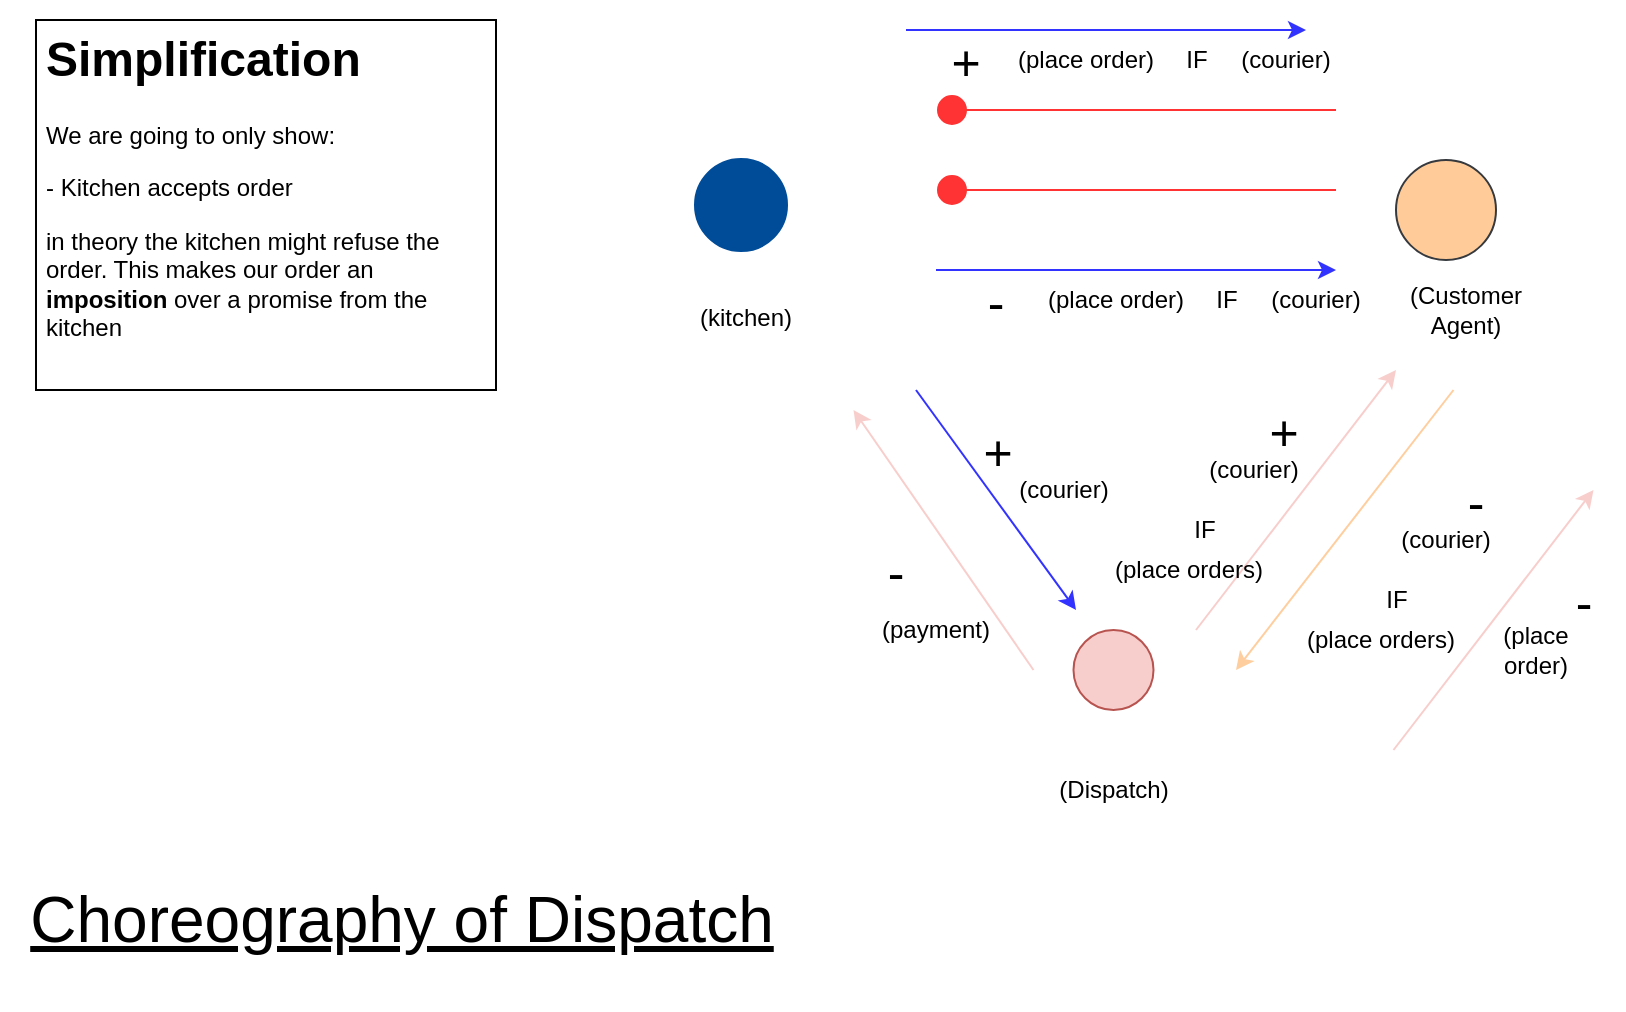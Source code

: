 <mxfile version="15.2.7" type="device"><diagram id="30M-MRLbWfgeku1YUD8P" name="Page-1"><mxGraphModel dx="1106" dy="830" grid="1" gridSize="10" guides="1" tooltips="1" connect="1" arrows="1" fold="1" page="1" pageScale="1" pageWidth="1169" pageHeight="827" math="0" shadow="0"><root><mxCell id="0"/><mxCell id="1" parent="0"/><mxCell id="lDTBLuKQNLfcmHVBcbC5-1" value="&lt;font size=&quot;1&quot;&gt;&lt;u style=&quot;font-size: 32px&quot;&gt;Choreography of Dispatch&lt;/u&gt;&lt;/font&gt;" style="text;html=1;strokeColor=none;fillColor=none;align=center;verticalAlign=middle;whiteSpace=wrap;rounded=0;" parent="1" vertex="1"><mxGeometry x="42.5" y="670" width="400" height="90" as="geometry"/></mxCell><UserObject label="" tooltip="Position on Strategy Cycle" id="lDTBLuKQNLfcmHVBcbC5-2"><mxCell style="ellipse;whiteSpace=wrap;html=1;aspect=fixed;fillColor=#ffcc99;strokeColor=#36393d;" parent="1" vertex="1"><mxGeometry x="740" y="335" width="50" height="50" as="geometry"/></mxCell></UserObject><UserObject label="" tooltip="Immediate (level-1) user need" id="lDTBLuKQNLfcmHVBcbC5-3"><mxCell style="ellipse;whiteSpace=wrap;html=1;aspect=fixed;strokeWidth=2;strokeColor=#004C99;fontFamily=Helvetica;fontSize=14;align=left;fontColor=#4D4D4D;fillColor=#004C99;" parent="1" vertex="1"><mxGeometry x="390" y="335" width="45" height="45" as="geometry"/></mxCell></UserObject><mxCell id="lDTBLuKQNLfcmHVBcbC5-5" value="(Customer Agent)" style="text;html=1;strokeColor=none;fillColor=none;align=center;verticalAlign=middle;whiteSpace=wrap;rounded=0;" parent="1" vertex="1"><mxGeometry x="730" y="400" width="90" height="20" as="geometry"/></mxCell><mxCell id="lDTBLuKQNLfcmHVBcbC5-35" value="(kitchen)" style="text;html=1;strokeColor=none;fillColor=none;align=center;verticalAlign=middle;whiteSpace=wrap;rounded=0;" parent="1" vertex="1"><mxGeometry x="395" y="404" width="40" height="20" as="geometry"/></mxCell><mxCell id="lDTBLuKQNLfcmHVBcbC5-37" value="" style="endArrow=classic;html=1;strokeColor=#3333FF;" parent="1" edge="1"><mxGeometry width="50" height="50" relative="1" as="geometry"><mxPoint x="510" y="390" as="sourcePoint"/><mxPoint x="710" y="390" as="targetPoint"/></mxGeometry></mxCell><mxCell id="lDTBLuKQNLfcmHVBcbC5-38" value="&lt;font style=&quot;font-size: 25px&quot;&gt;-&lt;/font&gt;" style="text;html=1;strokeColor=none;fillColor=none;align=center;verticalAlign=middle;whiteSpace=wrap;rounded=0;" parent="1" vertex="1"><mxGeometry x="520" y="395" width="40" height="20" as="geometry"/></mxCell><mxCell id="lDTBLuKQNLfcmHVBcbC5-39" value="(place order)" style="text;html=1;strokeColor=none;fillColor=none;align=center;verticalAlign=middle;whiteSpace=wrap;rounded=0;" parent="1" vertex="1"><mxGeometry x="550" y="395" width="100" height="20" as="geometry"/></mxCell><UserObject label="" tooltip="Position on Strategy Cycle" id="lDTBLuKQNLfcmHVBcbC5-40"><mxCell style="ellipse;whiteSpace=wrap;html=1;aspect=fixed;fillColor=#f8cecc;strokeColor=#b85450;" parent="1" vertex="1"><mxGeometry x="578.75" y="570" width="40" height="40" as="geometry"/></mxCell></UserObject><mxCell id="lDTBLuKQNLfcmHVBcbC5-41" value="" style="endArrow=classic;html=1;strokeColor=#F8CECC;" parent="1" edge="1"><mxGeometry width="50" height="50" relative="1" as="geometry"><mxPoint x="558.75" y="590" as="sourcePoint"/><mxPoint x="468.75" y="460" as="targetPoint"/></mxGeometry></mxCell><mxCell id="lDTBLuKQNLfcmHVBcbC5-42" value="" style="endArrow=classic;html=1;strokeColor=#3333FF;" parent="1" edge="1"><mxGeometry width="50" height="50" relative="1" as="geometry"><mxPoint x="500" y="450" as="sourcePoint"/><mxPoint x="580" y="560" as="targetPoint"/></mxGeometry></mxCell><mxCell id="lDTBLuKQNLfcmHVBcbC5-43" value="(Dispatch)" style="text;html=1;strokeColor=none;fillColor=none;align=center;verticalAlign=middle;whiteSpace=wrap;rounded=0;" parent="1" vertex="1"><mxGeometry x="553.75" y="640" width="90" height="20" as="geometry"/></mxCell><mxCell id="lDTBLuKQNLfcmHVBcbC5-44" value="IF" style="text;html=1;align=center;verticalAlign=middle;resizable=0;points=[];autosize=1;strokeColor=none;fillColor=none;" parent="1" vertex="1"><mxGeometry x="640" y="395" width="30" height="20" as="geometry"/></mxCell><mxCell id="lDTBLuKQNLfcmHVBcbC5-45" value="(courier)" style="text;html=1;strokeColor=none;fillColor=none;align=center;verticalAlign=middle;whiteSpace=wrap;rounded=0;" parent="1" vertex="1"><mxGeometry x="680" y="395" width="40" height="20" as="geometry"/></mxCell><mxCell id="lDTBLuKQNLfcmHVBcbC5-46" value="&lt;font style=&quot;font-size: 25px&quot;&gt;+&lt;/font&gt;" style="text;html=1;strokeColor=none;fillColor=none;align=center;verticalAlign=middle;whiteSpace=wrap;rounded=0;" parent="1" vertex="1"><mxGeometry x="521.25" y="470" width="40" height="20" as="geometry"/></mxCell><mxCell id="lDTBLuKQNLfcmHVBcbC5-47" value="(courier)" style="text;html=1;strokeColor=none;fillColor=none;align=center;verticalAlign=middle;whiteSpace=wrap;rounded=0;" parent="1" vertex="1"><mxGeometry x="553.75" y="490" width="40" height="20" as="geometry"/></mxCell><mxCell id="lDTBLuKQNLfcmHVBcbC5-48" value="&lt;font style=&quot;font-size: 25px&quot;&gt;-&lt;/font&gt;" style="text;html=1;strokeColor=none;fillColor=none;align=center;verticalAlign=middle;whiteSpace=wrap;rounded=0;" parent="1" vertex="1"><mxGeometry x="470" y="530" width="40" height="20" as="geometry"/></mxCell><mxCell id="lDTBLuKQNLfcmHVBcbC5-49" value="(payment)" style="text;html=1;strokeColor=none;fillColor=none;align=center;verticalAlign=middle;whiteSpace=wrap;rounded=0;" parent="1" vertex="1"><mxGeometry x="490" y="560" width="40" height="20" as="geometry"/></mxCell><mxCell id="lDTBLuKQNLfcmHVBcbC5-50" value="" style="endArrow=classic;html=1;strokeColor=#F8CECC;" parent="1" edge="1"><mxGeometry width="50" height="50" relative="1" as="geometry"><mxPoint x="640" y="570" as="sourcePoint"/><mxPoint x="740" y="440" as="targetPoint"/></mxGeometry></mxCell><mxCell id="lDTBLuKQNLfcmHVBcbC5-51" value="(courier)" style="text;html=1;strokeColor=none;fillColor=none;align=center;verticalAlign=middle;whiteSpace=wrap;rounded=0;" parent="1" vertex="1"><mxGeometry x="648.75" y="480" width="40" height="20" as="geometry"/></mxCell><mxCell id="lDTBLuKQNLfcmHVBcbC5-52" value="&lt;font style=&quot;font-size: 25px&quot;&gt;+&lt;/font&gt;" style="text;html=1;strokeColor=none;fillColor=none;align=center;verticalAlign=middle;whiteSpace=wrap;rounded=0;" parent="1" vertex="1"><mxGeometry x="663.75" y="460" width="40" height="20" as="geometry"/></mxCell><mxCell id="lDTBLuKQNLfcmHVBcbC5-53" value="IF" style="text;html=1;align=center;verticalAlign=middle;resizable=0;points=[];autosize=1;strokeColor=none;fillColor=none;" parent="1" vertex="1"><mxGeometry x="628.75" y="510" width="30" height="20" as="geometry"/></mxCell><mxCell id="lDTBLuKQNLfcmHVBcbC5-54" value="(place orders)" style="text;html=1;strokeColor=none;fillColor=none;align=center;verticalAlign=middle;whiteSpace=wrap;rounded=0;" parent="1" vertex="1"><mxGeometry x="593.75" y="530" width="85" height="20" as="geometry"/></mxCell><mxCell id="lDTBLuKQNLfcmHVBcbC5-55" value="" style="endArrow=classic;html=1;strokeColor=#FFCE9F;fillColor=#ffe6cc;" parent="1" edge="1"><mxGeometry width="50" height="50" relative="1" as="geometry"><mxPoint x="768.75" y="450" as="sourcePoint"/><mxPoint x="660" y="590" as="targetPoint"/></mxGeometry></mxCell><mxCell id="lDTBLuKQNLfcmHVBcbC5-56" value="(courier)" style="text;html=1;strokeColor=none;fillColor=none;align=center;verticalAlign=middle;whiteSpace=wrap;rounded=0;" parent="1" vertex="1"><mxGeometry x="745" y="515" width="40" height="20" as="geometry"/></mxCell><mxCell id="lDTBLuKQNLfcmHVBcbC5-57" value="&lt;font style=&quot;font-size: 25px&quot;&gt;-&lt;/font&gt;" style="text;html=1;strokeColor=none;fillColor=none;align=center;verticalAlign=middle;whiteSpace=wrap;rounded=0;" parent="1" vertex="1"><mxGeometry x="760" y="495" width="40" height="20" as="geometry"/></mxCell><mxCell id="lDTBLuKQNLfcmHVBcbC5-58" value="IF" style="text;html=1;align=center;verticalAlign=middle;resizable=0;points=[];autosize=1;strokeColor=none;fillColor=none;" parent="1" vertex="1"><mxGeometry x="725" y="545" width="30" height="20" as="geometry"/></mxCell><mxCell id="lDTBLuKQNLfcmHVBcbC5-59" value="(place orders)" style="text;html=1;strokeColor=none;fillColor=none;align=center;verticalAlign=middle;whiteSpace=wrap;rounded=0;" parent="1" vertex="1"><mxGeometry x="690" y="565" width="85" height="20" as="geometry"/></mxCell><mxCell id="lDTBLuKQNLfcmHVBcbC5-60" value="" style="endArrow=classic;html=1;strokeColor=#F8CECC;" parent="1" edge="1"><mxGeometry width="50" height="50" relative="1" as="geometry"><mxPoint x="738.75" y="630" as="sourcePoint"/><mxPoint x="838.75" y="500" as="targetPoint"/></mxGeometry></mxCell><mxCell id="lDTBLuKQNLfcmHVBcbC5-61" value="&lt;font style=&quot;font-size: 25px&quot;&gt;-&lt;/font&gt;" style="text;html=1;strokeColor=none;fillColor=none;align=center;verticalAlign=middle;whiteSpace=wrap;rounded=0;" parent="1" vertex="1"><mxGeometry x="813.75" y="545" width="40" height="20" as="geometry"/></mxCell><mxCell id="lDTBLuKQNLfcmHVBcbC5-64" value="" style="endArrow=circle;html=1;strokeColor=#FF3333;endFill=1;" parent="1" edge="1"><mxGeometry width="50" height="50" relative="1" as="geometry"><mxPoint x="710" y="310" as="sourcePoint"/><mxPoint x="510" y="310" as="targetPoint"/></mxGeometry></mxCell><mxCell id="lDTBLuKQNLfcmHVBcbC5-65" value="" style="endArrow=circle;html=1;strokeColor=#FF3333;endFill=1;" parent="1" edge="1"><mxGeometry width="50" height="50" relative="1" as="geometry"><mxPoint x="710" y="350" as="sourcePoint"/><mxPoint x="510" y="350" as="targetPoint"/></mxGeometry></mxCell><mxCell id="lDTBLuKQNLfcmHVBcbC5-66" value="" style="endArrow=classic;html=1;strokeColor=#3333FF;" parent="1" edge="1"><mxGeometry width="50" height="50" relative="1" as="geometry"><mxPoint x="495" y="270" as="sourcePoint"/><mxPoint x="695" y="270" as="targetPoint"/></mxGeometry></mxCell><mxCell id="lDTBLuKQNLfcmHVBcbC5-67" value="&lt;font style=&quot;font-size: 25px&quot;&gt;+&lt;/font&gt;" style="text;html=1;strokeColor=none;fillColor=none;align=center;verticalAlign=middle;whiteSpace=wrap;rounded=0;" parent="1" vertex="1"><mxGeometry x="505" y="275" width="40" height="20" as="geometry"/></mxCell><mxCell id="lDTBLuKQNLfcmHVBcbC5-68" value="(place order)" style="text;html=1;strokeColor=none;fillColor=none;align=center;verticalAlign=middle;whiteSpace=wrap;rounded=0;" parent="1" vertex="1"><mxGeometry x="535" y="275" width="100" height="20" as="geometry"/></mxCell><mxCell id="lDTBLuKQNLfcmHVBcbC5-69" value="IF" style="text;html=1;align=center;verticalAlign=middle;resizable=0;points=[];autosize=1;strokeColor=none;fillColor=none;" parent="1" vertex="1"><mxGeometry x="625" y="275" width="30" height="20" as="geometry"/></mxCell><mxCell id="lDTBLuKQNLfcmHVBcbC5-70" value="(courier)" style="text;html=1;strokeColor=none;fillColor=none;align=center;verticalAlign=middle;whiteSpace=wrap;rounded=0;" parent="1" vertex="1"><mxGeometry x="665" y="275" width="40" height="20" as="geometry"/></mxCell><mxCell id="lDTBLuKQNLfcmHVBcbC5-71" value="&lt;h1&gt;Simplification&lt;/h1&gt;&lt;p&gt;We are going to only show:&lt;/p&gt;&lt;p&gt;- Kitchen accepts order&lt;/p&gt;&lt;p&gt;in theory the kitchen might refuse the order. This makes our order an &lt;b&gt;imposition&lt;/b&gt; over a promise from the kitchen&lt;/p&gt;" style="text;html=1;strokeColor=default;fillColor=none;spacing=5;spacingTop=-20;whiteSpace=wrap;overflow=hidden;rounded=0;" parent="1" vertex="1"><mxGeometry x="60" y="265" width="230" height="185" as="geometry"/></mxCell><mxCell id="lDTBLuKQNLfcmHVBcbC5-72" value="(place order)" style="text;html=1;strokeColor=none;fillColor=none;align=center;verticalAlign=middle;whiteSpace=wrap;rounded=0;" parent="1" vertex="1"><mxGeometry x="790" y="570" width="40" height="20" as="geometry"/></mxCell></root></mxGraphModel></diagram></mxfile>